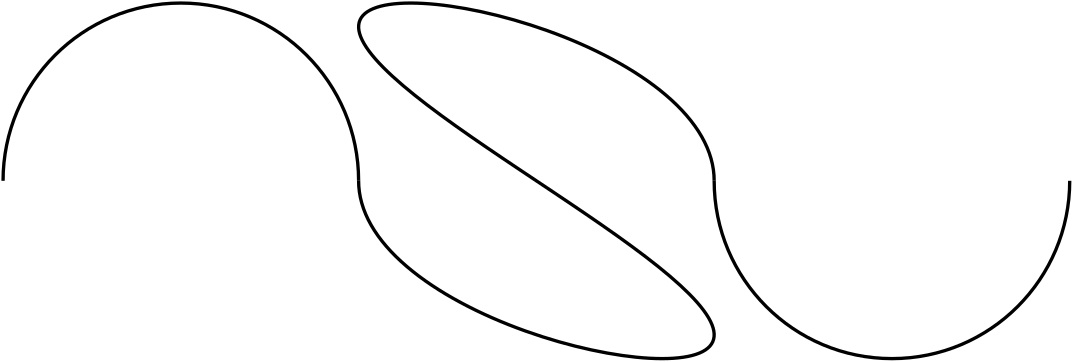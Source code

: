 <?xml version="1.0"?>
<!DOCTYPE ipe SYSTEM "ipe.dtd">
<ipe version="70005" creator="Ipe 7.0.13">
<info created="D:20110122111038" modified="D:20110122140016"/>
<ipestyle name="basic">
<symbol name="arrow/arc(spx)">
<path stroke="sym-stroke" fill="sym-stroke" pen="sym-pen">
0 0 m
-1 0.333 l
-1 -0.333 l
h
</path>
</symbol>
<symbol name="arrow/farc(spx)">
<path stroke="sym-stroke" fill="white" pen="sym-pen">
0 0 m
-1 0.333 l
-1 -0.333 l
h
</path>
</symbol>
<symbol name="mark/circle(sx)" transformations="translations">
<path fill="sym-stroke">
0.6 0 0 0.6 0 0 e
0.4 0 0 0.4 0 0 e
</path>
</symbol>
<symbol name="mark/disk(sx)" transformations="translations">
<path fill="sym-stroke">
0.6 0 0 0.6 0 0 e
</path>
</symbol>
<symbol name="mark/fdisk(sfx)" transformations="translations">
<group>
<path fill="sym-fill">
0.5 0 0 0.5 0 0 e
</path>
<path fill="sym-stroke" fillrule="eofill">
0.6 0 0 0.6 0 0 e
0.4 0 0 0.4 0 0 e
</path>
</group>
</symbol>
<symbol name="mark/box(sx)" transformations="translations">
<path fill="sym-stroke" fillrule="eofill">
-0.6 -0.6 m
0.6 -0.6 l
0.6 0.6 l
-0.6 0.6 l
h
-0.4 -0.4 m
0.4 -0.4 l
0.4 0.4 l
-0.4 0.4 l
h
</path>
</symbol>
<symbol name="mark/square(sx)" transformations="translations">
<path fill="sym-stroke">
-0.6 -0.6 m
0.6 -0.6 l
0.6 0.6 l
-0.6 0.6 l
h
</path>
</symbol>
<symbol name="mark/fsquare(sfx)" transformations="translations">
<group>
<path fill="sym-fill">
-0.5 -0.5 m
0.5 -0.5 l
0.5 0.5 l
-0.5 0.5 l
h
</path>
<path fill="sym-stroke" fillrule="eofill">
-0.6 -0.6 m
0.6 -0.6 l
0.6 0.6 l
-0.6 0.6 l
h
-0.4 -0.4 m
0.4 -0.4 l
0.4 0.4 l
-0.4 0.4 l
h
</path>
</group>
</symbol>
<symbol name="mark/cross(sx)" transformations="translations">
<group>
<path fill="sym-stroke">
-0.43 -0.57 m
0.57 0.43 l
0.43 0.57 l
-0.57 -0.43 l
h
</path>
<path fill="sym-stroke">
-0.43 0.57 m
0.57 -0.43 l
0.43 -0.57 l
-0.57 0.43 l
h
</path>
</group>
</symbol>
<symbol name="arrow/fnormal(spx)">
<path stroke="sym-stroke" fill="white" pen="sym-pen">
0 0 m
-1 0.333 l
-1 -0.333 l
h
</path>
</symbol>
<symbol name="arrow/pointed(spx)">
<path stroke="sym-stroke" fill="sym-stroke" pen="sym-pen">
0 0 m
-1 0.333 l
-0.8 0 l
-1 -0.333 l
h
</path>
</symbol>
<symbol name="arrow/fpointed(spx)">
<path stroke="sym-stroke" fill="white" pen="sym-pen">
0 0 m
-1 0.333 l
-0.8 0 l
-1 -0.333 l
h
</path>
</symbol>
<symbol name="arrow/linear(spx)">
<path stroke="sym-stroke" pen="sym-pen">
-1 0.333 m
0 0 l
-1 -0.333 l
</path>
</symbol>
<symbol name="arrow/fdouble(spx)">
<path stroke="sym-stroke" fill="white" pen="sym-pen">
0 0 m
-1 0.333 l
-1 -0.333 l
h
-1 0 m
-2 0.333 l
-2 -0.333 l
h
</path>
</symbol>
<symbol name="arrow/double(spx)">
<path stroke="sym-stroke" fill="sym-stroke" pen="sym-pen">
0 0 m
-1 0.333 l
-1 -0.333 l
h
-1 0 m
-2 0.333 l
-2 -0.333 l
h
</path>
</symbol>
<pen name="heavier" value="0.8"/>
<pen name="fat" value="1.2"/>
<pen name="ultrafat" value="2"/>
<symbolsize name="large" value="5"/>
<symbolsize name="small" value="2"/>
<symbolsize name="tiny" value="1.1"/>
<arrowsize name="large" value="10"/>
<arrowsize name="small" value="5"/>
<arrowsize name="tiny" value="3"/>
<color name="red" value="1 0 0"/>
<color name="green" value="0 1 0"/>
<color name="blue" value="0 0 1"/>
<color name="yellow" value="1 1 0"/>
<color name="orange" value="1 0.647 0"/>
<color name="gold" value="1 0.843 0"/>
<color name="purple" value="0.627 0.125 0.941"/>
<color name="gray" value="0.745"/>
<color name="brown" value="0.647 0.165 0.165"/>
<color name="navy" value="0 0 0.502"/>
<color name="pink" value="1 0.753 0.796"/>
<color name="seagreen" value="0.18 0.545 0.341"/>
<color name="turquoise" value="0.251 0.878 0.816"/>
<color name="violet" value="0.933 0.51 0.933"/>
<color name="darkblue" value="0 0 0.545"/>
<color name="darkcyan" value="0 0.545 0.545"/>
<color name="darkgray" value="0.663"/>
<color name="darkgreen" value="0 0.392 0"/>
<color name="darkmagenta" value="0.545 0 0.545"/>
<color name="darkorange" value="1 0.549 0"/>
<color name="darkred" value="0.545 0 0"/>
<color name="lightblue" value="0.678 0.847 0.902"/>
<color name="lightcyan" value="0.878 1 1"/>
<color name="lightgray" value="0.827"/>
<color name="lightgreen" value="0.565 0.933 0.565"/>
<color name="lightyellow" value="1 1 0.878"/>
<dashstyle name="dashed" value="[4] 0"/>
<dashstyle name="dotted" value="[1 3] 0"/>
<dashstyle name="dash dotted" value="[4 2 1 2] 0"/>
<dashstyle name="dash dot dotted" value="[4 2 1 2 1 2] 0"/>
<textsize name="large" value="\large"/>
<textsize name="small" value="\small"/>
<textsize name="tiny" value="\tiny"/>
<textsize name="Large" value="\Large"/>
<textsize name="LARGE" value="\LARGE"/>
<textsize name="huge" value="\huge"/>
<textsize name="Huge" value="\Huge"/>
<textsize name="footnote" value="\footnotesize"/>
<textstyle name="center" begin="\begin{center}" end="\end{center}"/>
<textstyle name="itemize" begin="\begin{itemize}" end="\end{itemize}"/>
<textstyle name="item" begin="\begin{itemize}\item{}" end="\end{itemize}"/>
<gridsize name="4 pts" value="4"/>
<gridsize name="8 pts (~3 mm)" value="8"/>
<gridsize name="16 pts (~6 mm)" value="16"/>
<gridsize name="32 pts (~12 mm)" value="32"/>
<gridsize name="10 pts (~3.5 mm)" value="10"/>
<gridsize name="20 pts (~7 mm)" value="20"/>
<gridsize name="14 pts (~5 mm)" value="14"/>
<gridsize name="28 pts (~10 mm)" value="28"/>
<gridsize name="56 pts (~20 mm)" value="56"/>
<anglesize name="90 deg" value="90"/>
<anglesize name="60 deg" value="60"/>
<anglesize name="45 deg" value="45"/>
<anglesize name="30 deg" value="30"/>
<anglesize name="22.5 deg" value="22.5"/>
<tiling name="falling" angle="-60" step="4" width="1"/>
<tiling name="rising" angle="30" step="4" width="1"/>
</ipestyle>
<page>
<layer name="alpha"/>
<view layers="alpha" active="alpha"/>
<group layer="alpha" matrix="0 1 -1 0 576 -64">
<path stroke="black" pen="fat">
320 128 m
64 0 0 -64 320 192 320 256 a
</path>
<path stroke="black" pen="fat">
320 256 m
321.342 256 322.681 256.095 324.019 256.284 c
325.356 256.473 326.691 256.757 328.021 257.134 c
329.351 257.51 330.676 257.98 331.992 258.541 c
333.309 259.102 334.618 259.754 335.916 260.494 c
337.214 261.234 338.502 262.063 339.777 262.976 c
341.052 263.888 342.314 264.886 343.56 265.963 c
344.806 267.04 346.037 268.198 347.25 269.43 c
348.463 270.662 349.658 271.97 350.832 273.346 c
352.007 274.722 353.161 276.168 354.293 277.676 c
355.425 279.184 356.534 280.755 357.618 282.382 c
358.703 284.008 359.762 285.691 360.795 287.421 c
361.828 289.152 362.834 290.931 363.811 292.75 c
364.788 294.569 365.736 296.429 366.654 298.321 c
367.572 300.213 368.458 302.136 369.313 304.084 c
370.167 306.031 370.989 308.002 371.777 309.988 c
372.565 311.974 373.319 313.975 374.037 315.981 c
374.755 317.988 375.438 320.001 376.084 322.01 c
376.729 324.02 377.338 326.027 377.909 328.021 c
378.48 330.016 379.012 331.999 379.506 333.961 c
379.999 335.923 380.453 337.865 380.868 339.777 c
381.282 341.689 381.656 343.572 381.989 345.417 c
382.323 347.263 382.615 349.07 382.866 350.832 c
383.118 352.594 383.327 354.31 383.495 355.973 c
383.663 357.636 383.79 359.246 383.874 360.795 c
383.958 362.344 384 363.833 384 365.255 c
384 366.677 383.958 368.031 383.874 369.313 c
383.79 370.594 383.663 371.803 383.495 372.933 c
383.327 374.063 383.118 375.115 382.866 376.084 c
382.615 377.052 382.323 377.938 381.989 378.736 c
381.656 379.535 381.282 380.246 380.868 380.868 c
380.453 381.489 379.999 382.02 379.506 382.459 c
379.012 382.897 378.48 383.243 377.909 383.495 c
377.338 383.747 376.729 383.905 376.084 383.968 c
375.438 384.032 374.755 384 374.037 383.874 c
373.319 383.747 372.565 383.527 371.777 383.212 c
370.989 382.898 370.167 382.489 369.313 381.989 c
368.458 381.489 367.572 380.897 366.654 380.216 c
365.736 379.535 364.788 378.765 363.811 377.909 c
362.834 377.053 361.828 376.111 360.795 375.087 c
359.762 374.064 358.703 372.959 357.618 371.777 c
356.534 370.595 355.425 369.337 354.293 368.007 c
353.161 366.677 352.007 365.277 350.832 363.811 c
349.658 362.345 348.463 360.815 347.25 359.226 c
346.037 357.637 344.806 355.991 343.56 354.293 c
342.314 352.595 341.052 350.847 339.777 349.055 c
338.502 347.264 337.214 345.429 335.916 343.56 c
334.618 341.691 333.309 339.786 331.992 337.855 c
330.676 335.925 329.351 333.967 328.021 331.992 c
326.691 330.017 325.356 328.025 324.019 326.023 c
322.681 324.021 321.34 322.011 320 320 c
318.66 317.989 317.319 315.979 315.981 313.977 c
314.644 311.975 313.309 309.983 311.979 308.008 c
310.649 306.033 309.324 304.075 308.008 302.145 c
306.691 300.214 305.382 298.309 304.084 296.44 c
302.786 294.571 301.498 292.736 300.223 290.945 c
298.948 289.153 297.686 287.405 296.44 285.707 c
295.194 284.009 293.963 282.363 292.75 280.774 c
291.537 279.185 290.342 277.655 289.168 276.189 c
287.993 274.723 286.839 273.323 285.707 271.993 c
284.575 270.663 283.466 269.405 282.382 268.223 c
281.297 267.041 280.238 265.936 279.205 264.913 c
278.172 263.889 277.166 262.947 276.189 262.091 c
275.212 261.235 274.264 260.465 273.346 259.784 c
272.428 259.103 271.542 258.511 270.687 258.011 c
269.833 257.511 269.011 257.102 268.223 256.788 c
267.435 256.473 266.681 256.253 265.963 256.126 c
265.245 256 264.562 255.968 263.916 256.032 c
263.271 256.095 262.662 256.253 262.091 256.505 c
261.52 256.757 260.988 257.103 260.494 257.541 c
260.001 257.98 259.547 258.511 259.132 259.132 c
258.718 259.754 258.344 260.465 258.011 261.264 c
257.677 262.062 257.385 262.948 257.134 263.916 c
256.882 264.885 256.673 265.937 256.505 267.067 c
256.337 268.197 256.21 269.406 256.126 270.687 c
256.042 271.969 256 273.323 256 274.745 c
256 276.167 256.042 277.656 256.126 279.205 c
256.21 280.754 256.337 282.364 256.505 284.027 c
256.673 285.69 256.882 287.406 257.134 289.168 c
257.385 290.93 257.677 292.737 258.011 294.583 c
258.344 296.428 258.718 298.311 259.132 300.223 c
259.547 302.135 260.001 304.077 260.494 306.039 c
260.988 308.001 261.52 309.984 262.091 311.979 c
262.662 313.973 263.271 315.98 263.916 317.99 c
264.562 319.999 265.245 322.012 265.963 324.019 c
266.681 326.025 267.435 328.026 268.223 330.012 c
269.011 331.998 269.833 333.969 270.687 335.916 c
271.542 337.864 272.428 339.787 273.346 341.679 c
274.264 343.571 275.212 345.431 276.189 347.25 c
277.166 349.069 278.172 350.848 279.205 352.579 c
280.238 354.309 281.297 355.992 282.382 357.618 c
283.466 359.245 284.575 360.816 285.707 362.324 c
286.839 363.832 287.993 365.278 289.168 366.654 c
290.342 368.03 291.537 369.338 292.75 370.57 c
293.963 371.802 295.194 372.96 296.44 374.037 c
297.686 375.114 298.948 376.112 300.223 377.024 c
301.498 377.937 302.786 378.766 304.084 379.506 c
305.382 380.246 306.691 380.898 308.008 381.459 c
309.324 382.02 310.649 382.49 311.979 382.866 c
313.309 383.243 314.644 383.527 315.981 383.716 c
317.319 383.905 318.658 384 320 384 c
</path>
<path stroke="black" pen="fat">
320 384 m
64 0 0 64 320 448 320 512 a
</path>
</group>
</page>
</ipe>
